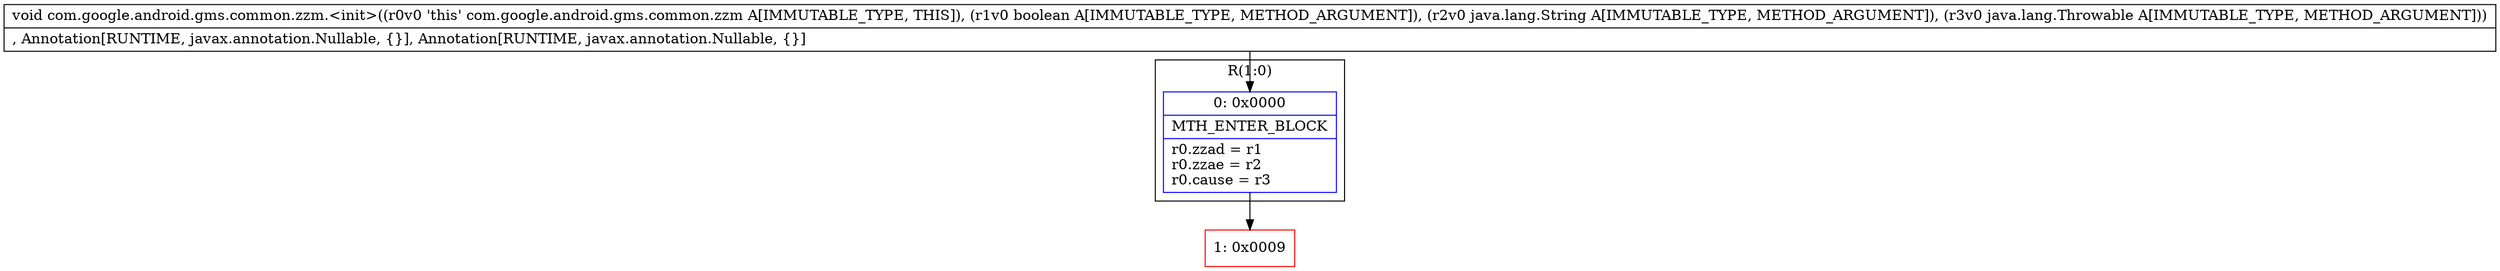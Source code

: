 digraph "CFG forcom.google.android.gms.common.zzm.\<init\>(ZLjava\/lang\/String;Ljava\/lang\/Throwable;)V" {
subgraph cluster_Region_488862259 {
label = "R(1:0)";
node [shape=record,color=blue];
Node_0 [shape=record,label="{0\:\ 0x0000|MTH_ENTER_BLOCK\l|r0.zzad = r1\lr0.zzae = r2\lr0.cause = r3\l}"];
}
Node_1 [shape=record,color=red,label="{1\:\ 0x0009}"];
MethodNode[shape=record,label="{void com.google.android.gms.common.zzm.\<init\>((r0v0 'this' com.google.android.gms.common.zzm A[IMMUTABLE_TYPE, THIS]), (r1v0 boolean A[IMMUTABLE_TYPE, METHOD_ARGUMENT]), (r2v0 java.lang.String A[IMMUTABLE_TYPE, METHOD_ARGUMENT]), (r3v0 java.lang.Throwable A[IMMUTABLE_TYPE, METHOD_ARGUMENT]))  | , Annotation[RUNTIME, javax.annotation.Nullable, \{\}], Annotation[RUNTIME, javax.annotation.Nullable, \{\}]\l}"];
MethodNode -> Node_0;
Node_0 -> Node_1;
}

